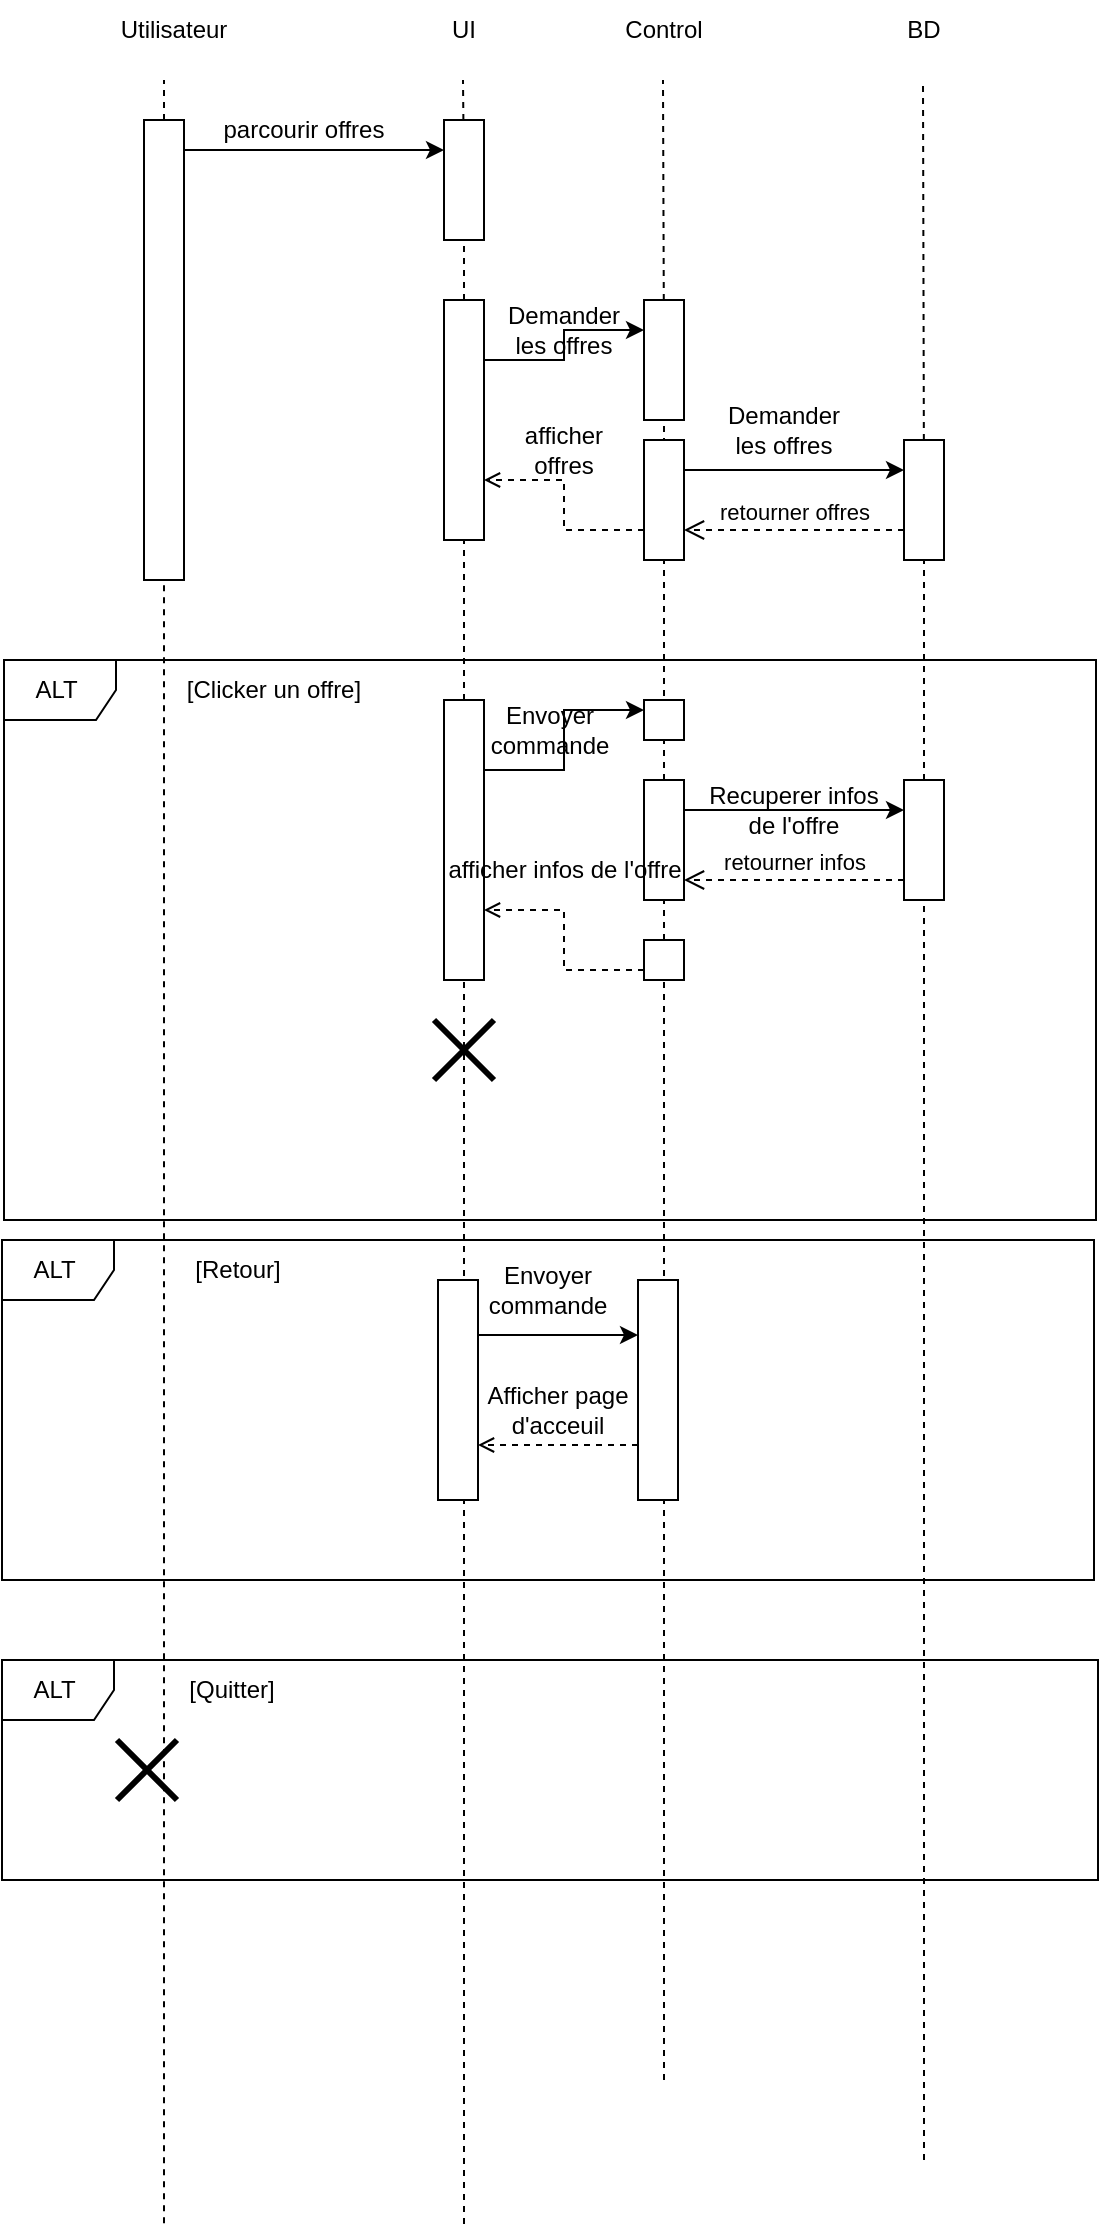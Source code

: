 <mxfile version="26.2.5">
  <diagram name="Page-1" id="GXydIEfNtLvB5o28g-cl">
    <mxGraphModel dx="1044" dy="562" grid="1" gridSize="10" guides="1" tooltips="1" connect="1" arrows="1" fold="1" page="1" pageScale="1" pageWidth="827" pageHeight="1169" math="0" shadow="0">
      <root>
        <mxCell id="0" />
        <mxCell id="1" parent="0" />
        <mxCell id="2eJGaeboSmwmP4OZA9iW-1" value="Utilisateur" style="text;html=1;align=center;verticalAlign=middle;whiteSpace=wrap;rounded=0;" parent="1" vertex="1">
          <mxGeometry x="140" y="50" width="90" height="30" as="geometry" />
        </mxCell>
        <mxCell id="2eJGaeboSmwmP4OZA9iW-2" value="UI" style="text;html=1;align=center;verticalAlign=middle;whiteSpace=wrap;rounded=0;" parent="1" vertex="1">
          <mxGeometry x="300" y="50" width="60" height="30" as="geometry" />
        </mxCell>
        <mxCell id="2eJGaeboSmwmP4OZA9iW-3" value="Control" style="text;html=1;align=center;verticalAlign=middle;whiteSpace=wrap;rounded=0;" parent="1" vertex="1">
          <mxGeometry x="400" y="50" width="60" height="30" as="geometry" />
        </mxCell>
        <mxCell id="2eJGaeboSmwmP4OZA9iW-4" value="BD" style="text;html=1;align=center;verticalAlign=middle;whiteSpace=wrap;rounded=0;" parent="1" vertex="1">
          <mxGeometry x="530" y="50" width="60" height="30" as="geometry" />
        </mxCell>
        <mxCell id="2eJGaeboSmwmP4OZA9iW-5" value="" style="endArrow=none;dashed=1;html=1;rounded=0;" parent="1" source="2eJGaeboSmwmP4OZA9iW-9" edge="1">
          <mxGeometry width="50" height="50" relative="1" as="geometry">
            <mxPoint x="180" y="1161.6" as="sourcePoint" />
            <mxPoint x="180" y="90" as="targetPoint" />
          </mxGeometry>
        </mxCell>
        <mxCell id="2eJGaeboSmwmP4OZA9iW-6" value="" style="endArrow=none;dashed=1;html=1;rounded=0;" parent="1" source="2eJGaeboSmwmP4OZA9iW-11" edge="1">
          <mxGeometry width="50" height="50" relative="1" as="geometry">
            <mxPoint x="330" y="1162" as="sourcePoint" />
            <mxPoint x="329.5" y="90" as="targetPoint" />
          </mxGeometry>
        </mxCell>
        <mxCell id="2eJGaeboSmwmP4OZA9iW-7" value="" style="endArrow=none;dashed=1;html=1;rounded=0;" parent="1" source="2eJGaeboSmwmP4OZA9iW-15" edge="1">
          <mxGeometry width="50" height="50" relative="1" as="geometry">
            <mxPoint x="430" y="1160" as="sourcePoint" />
            <mxPoint x="429.5" y="90" as="targetPoint" />
          </mxGeometry>
        </mxCell>
        <mxCell id="2eJGaeboSmwmP4OZA9iW-8" value="" style="endArrow=none;dashed=1;html=1;rounded=0;" parent="1" source="2eJGaeboSmwmP4OZA9iW-22" edge="1">
          <mxGeometry width="50" height="50" relative="1" as="geometry">
            <mxPoint x="560" y="1210" as="sourcePoint" />
            <mxPoint x="559.5" y="90" as="targetPoint" />
          </mxGeometry>
        </mxCell>
        <mxCell id="2eJGaeboSmwmP4OZA9iW-10" value="" style="endArrow=none;dashed=1;html=1;rounded=0;" parent="1" target="2eJGaeboSmwmP4OZA9iW-9" edge="1">
          <mxGeometry width="50" height="50" relative="1" as="geometry">
            <mxPoint x="180" y="1161.6" as="sourcePoint" />
            <mxPoint x="180" y="90" as="targetPoint" />
          </mxGeometry>
        </mxCell>
        <mxCell id="2eJGaeboSmwmP4OZA9iW-13" style="edgeStyle=orthogonalEdgeStyle;rounded=0;orthogonalLoop=1;jettySize=auto;html=1;exitX=1;exitY=0.25;exitDx=0;exitDy=0;entryX=0;entryY=0.25;entryDx=0;entryDy=0;" parent="1" source="2eJGaeboSmwmP4OZA9iW-9" target="2eJGaeboSmwmP4OZA9iW-11" edge="1">
          <mxGeometry relative="1" as="geometry">
            <Array as="points">
              <mxPoint x="190" y="125" />
            </Array>
          </mxGeometry>
        </mxCell>
        <mxCell id="2eJGaeboSmwmP4OZA9iW-9" value="" style="rounded=0;whiteSpace=wrap;html=1;" parent="1" vertex="1">
          <mxGeometry x="170" y="110" width="20" height="230" as="geometry" />
        </mxCell>
        <mxCell id="2eJGaeboSmwmP4OZA9iW-12" value="" style="endArrow=none;dashed=1;html=1;rounded=0;" parent="1" source="2eJGaeboSmwmP4OZA9iW-17" target="2eJGaeboSmwmP4OZA9iW-11" edge="1">
          <mxGeometry width="50" height="50" relative="1" as="geometry">
            <mxPoint x="330" y="1162" as="sourcePoint" />
            <mxPoint x="329.5" y="90" as="targetPoint" />
          </mxGeometry>
        </mxCell>
        <mxCell id="2eJGaeboSmwmP4OZA9iW-11" value="" style="rounded=0;whiteSpace=wrap;html=1;" parent="1" vertex="1">
          <mxGeometry x="320" y="110" width="20" height="60" as="geometry" />
        </mxCell>
        <mxCell id="2eJGaeboSmwmP4OZA9iW-14" value="parcourir offres" style="text;html=1;align=center;verticalAlign=middle;whiteSpace=wrap;rounded=0;" parent="1" vertex="1">
          <mxGeometry x="190" y="100" width="120" height="30" as="geometry" />
        </mxCell>
        <mxCell id="2eJGaeboSmwmP4OZA9iW-16" value="" style="endArrow=none;dashed=1;html=1;rounded=0;exitX=0.5;exitY=0;exitDx=0;exitDy=0;" parent="1" source="2eJGaeboSmwmP4OZA9iW-53" target="2eJGaeboSmwmP4OZA9iW-15" edge="1">
          <mxGeometry width="50" height="50" relative="1" as="geometry">
            <mxPoint x="430" y="390" as="sourcePoint" />
            <mxPoint x="429.5" y="90" as="targetPoint" />
          </mxGeometry>
        </mxCell>
        <mxCell id="2eJGaeboSmwmP4OZA9iW-15" value="" style="rounded=0;whiteSpace=wrap;html=1;" parent="1" vertex="1">
          <mxGeometry x="420" y="200" width="20" height="60" as="geometry" />
        </mxCell>
        <mxCell id="2eJGaeboSmwmP4OZA9iW-18" value="" style="endArrow=none;dashed=1;html=1;rounded=0;" parent="1" target="2eJGaeboSmwmP4OZA9iW-17" edge="1">
          <mxGeometry width="50" height="50" relative="1" as="geometry">
            <mxPoint x="330" y="1162" as="sourcePoint" />
            <mxPoint x="330" y="170" as="targetPoint" />
          </mxGeometry>
        </mxCell>
        <mxCell id="2eJGaeboSmwmP4OZA9iW-19" style="edgeStyle=orthogonalEdgeStyle;rounded=0;orthogonalLoop=1;jettySize=auto;html=1;exitX=1;exitY=0.25;exitDx=0;exitDy=0;entryX=0;entryY=0.25;entryDx=0;entryDy=0;" parent="1" source="2eJGaeboSmwmP4OZA9iW-17" target="2eJGaeboSmwmP4OZA9iW-15" edge="1">
          <mxGeometry relative="1" as="geometry" />
        </mxCell>
        <mxCell id="2eJGaeboSmwmP4OZA9iW-17" value="" style="rounded=0;whiteSpace=wrap;html=1;" parent="1" vertex="1">
          <mxGeometry x="320" y="200" width="20" height="120" as="geometry" />
        </mxCell>
        <mxCell id="2eJGaeboSmwmP4OZA9iW-20" value="Demander les offres" style="text;html=1;align=center;verticalAlign=middle;whiteSpace=wrap;rounded=0;" parent="1" vertex="1">
          <mxGeometry x="350" y="200" width="60" height="30" as="geometry" />
        </mxCell>
        <mxCell id="2eJGaeboSmwmP4OZA9iW-23" value="" style="endArrow=none;dashed=1;html=1;rounded=0;" parent="1" source="2eJGaeboSmwmP4OZA9iW-55" target="2eJGaeboSmwmP4OZA9iW-22" edge="1">
          <mxGeometry width="50" height="50" relative="1" as="geometry">
            <mxPoint x="560" y="1210" as="sourcePoint" />
            <mxPoint x="559.5" y="90" as="targetPoint" />
          </mxGeometry>
        </mxCell>
        <mxCell id="2eJGaeboSmwmP4OZA9iW-22" value="" style="rounded=0;whiteSpace=wrap;html=1;" parent="1" vertex="1">
          <mxGeometry x="550" y="270" width="20" height="60" as="geometry" />
        </mxCell>
        <mxCell id="2eJGaeboSmwmP4OZA9iW-25" style="edgeStyle=orthogonalEdgeStyle;rounded=0;orthogonalLoop=1;jettySize=auto;html=1;exitX=1;exitY=0.25;exitDx=0;exitDy=0;entryX=0;entryY=0.25;entryDx=0;entryDy=0;" parent="1" source="2eJGaeboSmwmP4OZA9iW-24" target="2eJGaeboSmwmP4OZA9iW-22" edge="1">
          <mxGeometry relative="1" as="geometry" />
        </mxCell>
        <mxCell id="2eJGaeboSmwmP4OZA9iW-31" style="edgeStyle=orthogonalEdgeStyle;rounded=0;orthogonalLoop=1;jettySize=auto;html=1;exitX=0;exitY=0.75;exitDx=0;exitDy=0;dashed=1;endArrow=open;endFill=0;entryX=1;entryY=0.75;entryDx=0;entryDy=0;" parent="1" source="2eJGaeboSmwmP4OZA9iW-24" target="2eJGaeboSmwmP4OZA9iW-17" edge="1">
          <mxGeometry relative="1" as="geometry">
            <mxPoint x="330" y="315" as="targetPoint" />
          </mxGeometry>
        </mxCell>
        <mxCell id="2eJGaeboSmwmP4OZA9iW-24" value="" style="rounded=0;whiteSpace=wrap;html=1;" parent="1" vertex="1">
          <mxGeometry x="420" y="270" width="20" height="60" as="geometry" />
        </mxCell>
        <mxCell id="2eJGaeboSmwmP4OZA9iW-29" value="Demander les offres" style="text;html=1;align=center;verticalAlign=middle;whiteSpace=wrap;rounded=0;" parent="1" vertex="1">
          <mxGeometry x="460" y="250" width="60" height="30" as="geometry" />
        </mxCell>
        <mxCell id="2eJGaeboSmwmP4OZA9iW-30" value="retourner offres" style="html=1;verticalAlign=bottom;endArrow=open;dashed=1;endSize=8;curved=0;rounded=0;entryX=1;entryY=0.75;entryDx=0;entryDy=0;exitX=0;exitY=0.75;exitDx=0;exitDy=0;" parent="1" source="2eJGaeboSmwmP4OZA9iW-22" target="2eJGaeboSmwmP4OZA9iW-24" edge="1">
          <mxGeometry relative="1" as="geometry">
            <mxPoint x="550" y="320" as="sourcePoint" />
            <mxPoint x="470" y="320" as="targetPoint" />
          </mxGeometry>
        </mxCell>
        <mxCell id="2eJGaeboSmwmP4OZA9iW-32" value="afficher offres" style="text;html=1;align=center;verticalAlign=middle;whiteSpace=wrap;rounded=0;" parent="1" vertex="1">
          <mxGeometry x="350" y="260" width="60" height="30" as="geometry" />
        </mxCell>
        <mxCell id="2eJGaeboSmwmP4OZA9iW-33" style="edgeStyle=orthogonalEdgeStyle;rounded=0;orthogonalLoop=1;jettySize=auto;html=1;exitX=0.5;exitY=1;exitDx=0;exitDy=0;" parent="1" source="2eJGaeboSmwmP4OZA9iW-9" target="2eJGaeboSmwmP4OZA9iW-9" edge="1">
          <mxGeometry relative="1" as="geometry" />
        </mxCell>
        <mxCell id="2eJGaeboSmwmP4OZA9iW-38" value="" style="endArrow=none;dashed=1;html=1;rounded=0;" parent="1" source="2eJGaeboSmwmP4OZA9iW-61" edge="1">
          <mxGeometry width="50" height="50" relative="1" as="geometry">
            <mxPoint x="430" y="1160" as="sourcePoint" />
            <mxPoint x="430" y="450" as="targetPoint" />
          </mxGeometry>
        </mxCell>
        <mxCell id="2eJGaeboSmwmP4OZA9iW-43" value="ALT&amp;nbsp;" style="shape=umlFrame;whiteSpace=wrap;html=1;pointerEvents=0;width=56;height=30;" parent="1" vertex="1">
          <mxGeometry x="100" y="380" width="546" height="280" as="geometry" />
        </mxCell>
        <mxCell id="2eJGaeboSmwmP4OZA9iW-44" value="[Clicker un offre]" style="text;html=1;align=center;verticalAlign=middle;whiteSpace=wrap;rounded=0;" parent="1" vertex="1">
          <mxGeometry x="190" y="380" width="90" height="30" as="geometry" />
        </mxCell>
        <mxCell id="2eJGaeboSmwmP4OZA9iW-47" style="edgeStyle=orthogonalEdgeStyle;rounded=0;orthogonalLoop=1;jettySize=auto;html=1;exitX=1;exitY=0.25;exitDx=0;exitDy=0;entryX=0;entryY=0.25;entryDx=0;entryDy=0;" parent="1" source="2eJGaeboSmwmP4OZA9iW-48" target="2eJGaeboSmwmP4OZA9iW-51" edge="1">
          <mxGeometry relative="1" as="geometry" />
        </mxCell>
        <mxCell id="2eJGaeboSmwmP4OZA9iW-48" value="" style="rounded=0;whiteSpace=wrap;html=1;" parent="1" vertex="1">
          <mxGeometry x="320" y="400" width="20" height="140" as="geometry" />
        </mxCell>
        <mxCell id="2eJGaeboSmwmP4OZA9iW-49" value="Envoyer commande" style="text;html=1;align=center;verticalAlign=middle;whiteSpace=wrap;rounded=0;" parent="1" vertex="1">
          <mxGeometry x="343" y="390" width="60" height="50" as="geometry" />
        </mxCell>
        <mxCell id="2eJGaeboSmwmP4OZA9iW-51" value="" style="rounded=0;whiteSpace=wrap;html=1;" parent="1" vertex="1">
          <mxGeometry x="420" y="400" width="20" height="20" as="geometry" />
        </mxCell>
        <mxCell id="2eJGaeboSmwmP4OZA9iW-57" style="edgeStyle=orthogonalEdgeStyle;rounded=0;orthogonalLoop=1;jettySize=auto;html=1;exitX=1;exitY=0.25;exitDx=0;exitDy=0;entryX=0;entryY=0.25;entryDx=0;entryDy=0;" parent="1" source="2eJGaeboSmwmP4OZA9iW-53" target="2eJGaeboSmwmP4OZA9iW-55" edge="1">
          <mxGeometry relative="1" as="geometry" />
        </mxCell>
        <mxCell id="2eJGaeboSmwmP4OZA9iW-53" value="" style="rounded=0;whiteSpace=wrap;html=1;" parent="1" vertex="1">
          <mxGeometry x="420" y="440" width="20" height="60" as="geometry" />
        </mxCell>
        <mxCell id="2eJGaeboSmwmP4OZA9iW-56" value="" style="endArrow=none;dashed=1;html=1;rounded=0;" parent="1" target="2eJGaeboSmwmP4OZA9iW-55" edge="1">
          <mxGeometry width="50" height="50" relative="1" as="geometry">
            <mxPoint x="560" y="1130" as="sourcePoint" />
            <mxPoint x="560" y="50" as="targetPoint" />
          </mxGeometry>
        </mxCell>
        <mxCell id="2eJGaeboSmwmP4OZA9iW-55" value="" style="rounded=0;whiteSpace=wrap;html=1;" parent="1" vertex="1">
          <mxGeometry x="550" y="440" width="20" height="60" as="geometry" />
        </mxCell>
        <mxCell id="2eJGaeboSmwmP4OZA9iW-58" value="Recuperer infos de l&#39;offre" style="text;html=1;align=center;verticalAlign=middle;whiteSpace=wrap;rounded=0;" parent="1" vertex="1">
          <mxGeometry x="450" y="430" width="90" height="50" as="geometry" />
        </mxCell>
        <mxCell id="2eJGaeboSmwmP4OZA9iW-60" value="retourner infos" style="html=1;verticalAlign=bottom;endArrow=open;dashed=1;endSize=8;curved=0;rounded=0;entryX=1;entryY=0.75;entryDx=0;entryDy=0;exitX=0;exitY=0.75;exitDx=0;exitDy=0;" parent="1" edge="1">
          <mxGeometry relative="1" as="geometry">
            <mxPoint x="550" y="490" as="sourcePoint" />
            <mxPoint x="440" y="490" as="targetPoint" />
          </mxGeometry>
        </mxCell>
        <mxCell id="2eJGaeboSmwmP4OZA9iW-62" value="" style="endArrow=none;dashed=1;html=1;rounded=0;" parent="1" target="2eJGaeboSmwmP4OZA9iW-61" edge="1">
          <mxGeometry width="50" height="50" relative="1" as="geometry">
            <mxPoint x="430" y="1090" as="sourcePoint" />
            <mxPoint x="430" y="170" as="targetPoint" />
          </mxGeometry>
        </mxCell>
        <mxCell id="2eJGaeboSmwmP4OZA9iW-63" style="edgeStyle=orthogonalEdgeStyle;rounded=0;orthogonalLoop=1;jettySize=auto;html=1;exitX=0;exitY=0.75;exitDx=0;exitDy=0;entryX=1;entryY=0.75;entryDx=0;entryDy=0;dashed=1;endArrow=open;endFill=0;" parent="1" source="2eJGaeboSmwmP4OZA9iW-61" target="2eJGaeboSmwmP4OZA9iW-48" edge="1">
          <mxGeometry relative="1" as="geometry" />
        </mxCell>
        <mxCell id="2eJGaeboSmwmP4OZA9iW-61" value="" style="rounded=0;whiteSpace=wrap;html=1;" parent="1" vertex="1">
          <mxGeometry x="420" y="520" width="20" height="20" as="geometry" />
        </mxCell>
        <mxCell id="2eJGaeboSmwmP4OZA9iW-64" value="afficher infos de l&#39;offre" style="text;html=1;align=center;verticalAlign=middle;resizable=0;points=[];autosize=1;strokeColor=none;fillColor=none;" parent="1" vertex="1">
          <mxGeometry x="310" y="470" width="140" height="30" as="geometry" />
        </mxCell>
        <mxCell id="2eJGaeboSmwmP4OZA9iW-66" value="" style="shape=umlDestroy;whiteSpace=wrap;html=1;strokeWidth=3;targetShapes=umlLifeline;" parent="1" vertex="1">
          <mxGeometry x="315" y="560" width="30" height="30" as="geometry" />
        </mxCell>
        <mxCell id="Qyof_iJCC47lRRP_IZQQ-12" value="ALT&amp;nbsp;" style="shape=umlFrame;whiteSpace=wrap;html=1;pointerEvents=0;width=56;height=30;" vertex="1" parent="1">
          <mxGeometry x="99" y="670" width="546" height="170" as="geometry" />
        </mxCell>
        <mxCell id="Qyof_iJCC47lRRP_IZQQ-13" value="[Retour]" style="text;html=1;align=center;verticalAlign=middle;whiteSpace=wrap;rounded=0;" vertex="1" parent="1">
          <mxGeometry x="187" y="670" width="60" height="30" as="geometry" />
        </mxCell>
        <mxCell id="Qyof_iJCC47lRRP_IZQQ-14" style="edgeStyle=orthogonalEdgeStyle;rounded=0;orthogonalLoop=1;jettySize=auto;html=1;exitX=1;exitY=0.25;exitDx=0;exitDy=0;entryX=0;entryY=0.25;entryDx=0;entryDy=0;" edge="1" parent="1" source="Qyof_iJCC47lRRP_IZQQ-15" target="Qyof_iJCC47lRRP_IZQQ-17">
          <mxGeometry relative="1" as="geometry" />
        </mxCell>
        <mxCell id="Qyof_iJCC47lRRP_IZQQ-15" value="" style="rounded=0;whiteSpace=wrap;html=1;" vertex="1" parent="1">
          <mxGeometry x="317" y="690" width="20" height="110" as="geometry" />
        </mxCell>
        <mxCell id="Qyof_iJCC47lRRP_IZQQ-16" style="edgeStyle=orthogonalEdgeStyle;rounded=0;orthogonalLoop=1;jettySize=auto;html=1;exitX=0;exitY=0.75;exitDx=0;exitDy=0;entryX=1;entryY=0.75;entryDx=0;entryDy=0;dashed=1;endArrow=open;endFill=0;" edge="1" parent="1" source="Qyof_iJCC47lRRP_IZQQ-17" target="Qyof_iJCC47lRRP_IZQQ-15">
          <mxGeometry relative="1" as="geometry" />
        </mxCell>
        <mxCell id="Qyof_iJCC47lRRP_IZQQ-17" value="" style="rounded=0;whiteSpace=wrap;html=1;" vertex="1" parent="1">
          <mxGeometry x="417" y="690" width="20" height="110" as="geometry" />
        </mxCell>
        <mxCell id="Qyof_iJCC47lRRP_IZQQ-18" value="Envoyer commande" style="text;html=1;align=center;verticalAlign=middle;whiteSpace=wrap;rounded=0;" vertex="1" parent="1">
          <mxGeometry x="342" y="680" width="60" height="30" as="geometry" />
        </mxCell>
        <mxCell id="Qyof_iJCC47lRRP_IZQQ-19" value="Afficher page d&#39;acceuil" style="text;html=1;align=center;verticalAlign=middle;whiteSpace=wrap;rounded=0;" vertex="1" parent="1">
          <mxGeometry x="327" y="740" width="100" height="30" as="geometry" />
        </mxCell>
        <mxCell id="Qyof_iJCC47lRRP_IZQQ-20" value="ALT&amp;nbsp;" style="shape=umlFrame;whiteSpace=wrap;html=1;pointerEvents=0;width=56;height=30;" vertex="1" parent="1">
          <mxGeometry x="99" y="880" width="548" height="110" as="geometry" />
        </mxCell>
        <mxCell id="Qyof_iJCC47lRRP_IZQQ-21" value="[Quitter]" style="text;html=1;align=center;verticalAlign=middle;whiteSpace=wrap;rounded=0;" vertex="1" parent="1">
          <mxGeometry x="169" y="880" width="90" height="30" as="geometry" />
        </mxCell>
        <mxCell id="Qyof_iJCC47lRRP_IZQQ-22" value="" style="shape=umlDestroy;whiteSpace=wrap;html=1;strokeWidth=3;targetShapes=umlLifeline;" vertex="1" parent="1">
          <mxGeometry x="156.5" y="920" width="30" height="30" as="geometry" />
        </mxCell>
      </root>
    </mxGraphModel>
  </diagram>
</mxfile>
